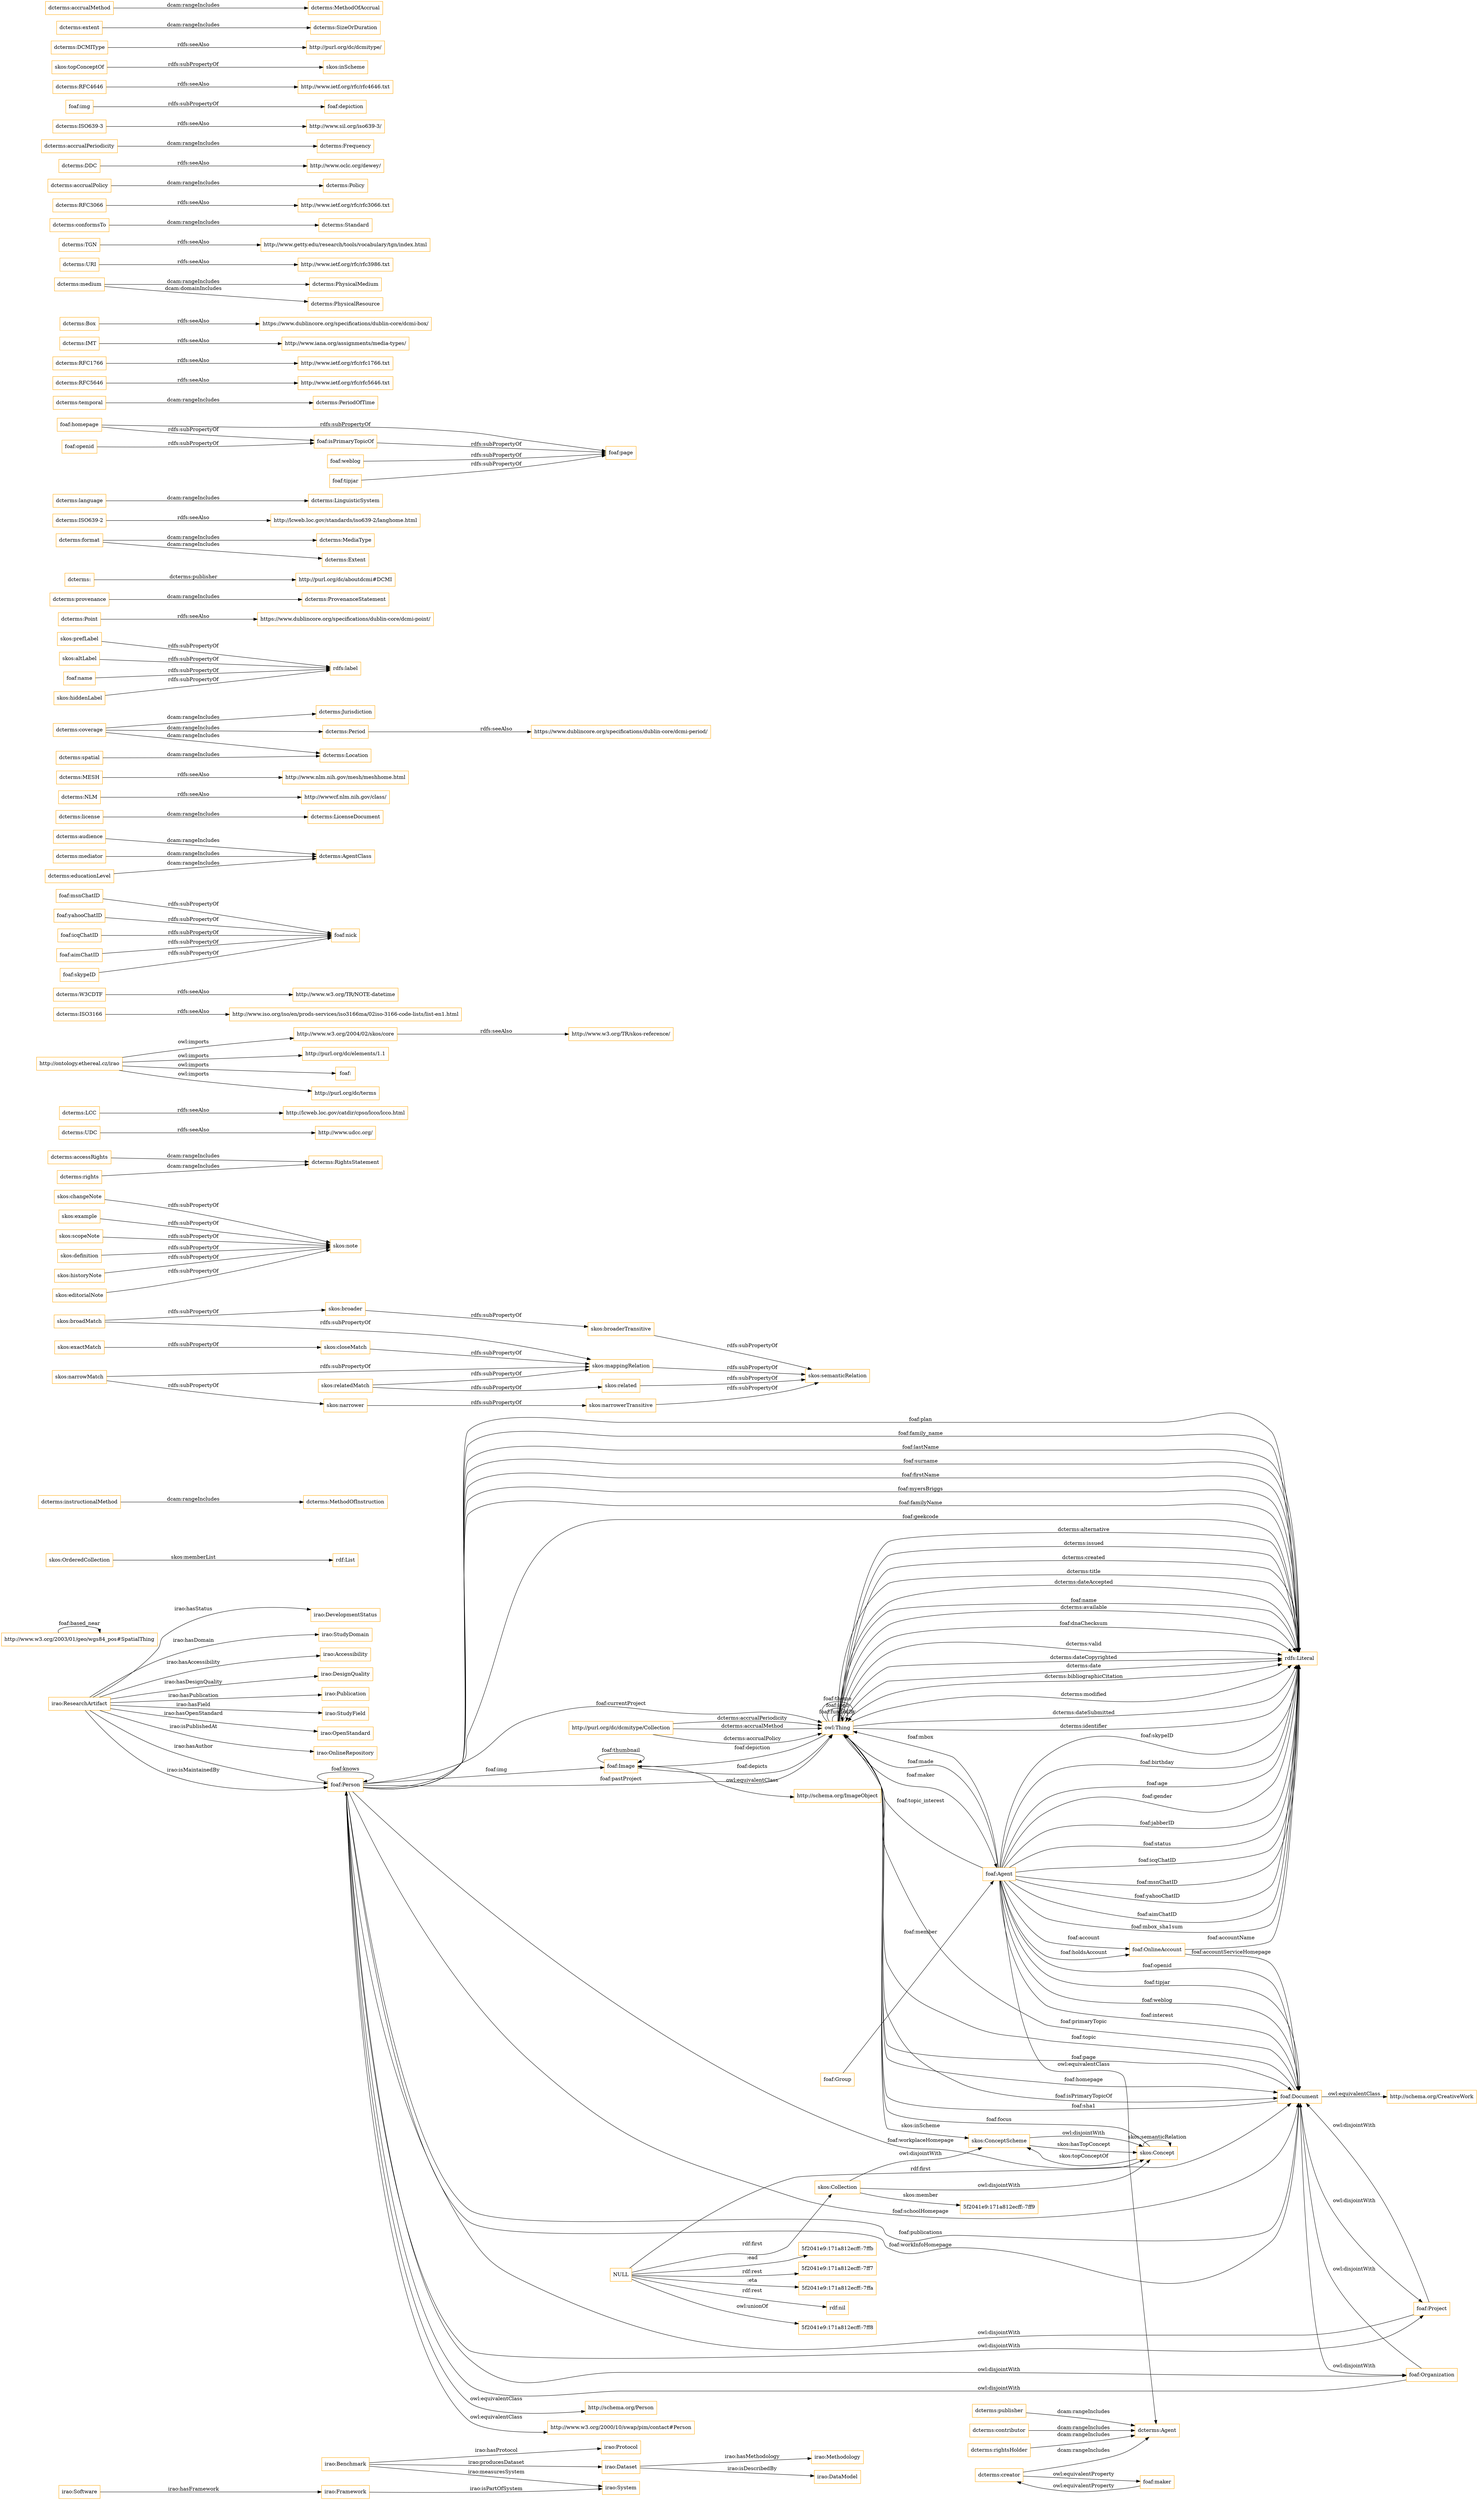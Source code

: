 digraph ar2dtool_diagram { 
rankdir=LR;
size="1501"
node [shape = rectangle, color="orange"]; "irao:Protocol" "irao:DevelopmentStatus" "irao:Software" "irao:Methodology" "irao:Framework" "irao:StudyDomain" "irao:Accessibility" "irao:ResearchArtifact" "irao:Benchmark" "irao:DesignQuality" "irao:DataModel" "irao:Dataset" "irao:Publication" "irao:StudyField" "irao:System" "irao:OpenStandard" "irao:OnlineRepository" "foaf:Image" "foaf:Project" "foaf:Agent" "foaf:Document" "http://www.w3.org/2003/01/geo/wgs84_pos#SpatialThing" "foaf:OnlineAccount" "foaf:Person" "foaf:Organization" "foaf:Group" "5f2041e9:171a812ecff:-7ff9" "skos:OrderedCollection" "skos:Collection" "skos:ConceptScheme" "skos:Concept" ; /*classes style*/
	"dcterms:instructionalMethod" -> "dcterms:MethodOfInstruction" [ label = "dcam:rangeIncludes" ];
	"foaf:maker" -> "dcterms:creator" [ label = "owl:equivalentProperty" ];
	"skos:closeMatch" -> "skos:mappingRelation" [ label = "rdfs:subPropertyOf" ];
	"skos:changeNote" -> "skos:note" [ label = "rdfs:subPropertyOf" ];
	"dcterms:accessRights" -> "dcterms:RightsStatement" [ label = "dcam:rangeIncludes" ];
	"dcterms:UDC" -> "http://www.udcc.org/" [ label = "rdfs:seeAlso" ];
	"dcterms:LCC" -> "http://lcweb.loc.gov/catdir/cpso/lcco/lcco.html" [ label = "rdfs:seeAlso" ];
	"http://www.w3.org/2004/02/skos/core" -> "http://www.w3.org/TR/skos-reference/" [ label = "rdfs:seeAlso" ];
	"dcterms:ISO3166" -> "http://www.iso.org/iso/en/prods-services/iso3166ma/02iso-3166-code-lists/list-en1.html" [ label = "rdfs:seeAlso" ];
	"skos:related" -> "skos:semanticRelation" [ label = "rdfs:subPropertyOf" ];
	"dcterms:W3CDTF" -> "http://www.w3.org/TR/NOTE-datetime" [ label = "rdfs:seeAlso" ];
	"skos:example" -> "skos:note" [ label = "rdfs:subPropertyOf" ];
	"foaf:msnChatID" -> "foaf:nick" [ label = "rdfs:subPropertyOf" ];
	"foaf:yahooChatID" -> "foaf:nick" [ label = "rdfs:subPropertyOf" ];
	"dcterms:audience" -> "dcterms:AgentClass" [ label = "dcam:rangeIncludes" ];
	"skos:exactMatch" -> "skos:closeMatch" [ label = "rdfs:subPropertyOf" ];
	"dcterms:rightsHolder" -> "dcterms:Agent" [ label = "dcam:rangeIncludes" ];
	"dcterms:license" -> "dcterms:LicenseDocument" [ label = "dcam:rangeIncludes" ];
	"dcterms:mediator" -> "dcterms:AgentClass" [ label = "dcam:rangeIncludes" ];
	"skos:broaderTransitive" -> "skos:semanticRelation" [ label = "rdfs:subPropertyOf" ];
	"dcterms:NLM" -> "http://wwwcf.nlm.nih.gov/class/" [ label = "rdfs:seeAlso" ];
	"skos:narrower" -> "skos:narrowerTransitive" [ label = "rdfs:subPropertyOf" ];
	"skos:Collection" -> "skos:ConceptScheme" [ label = "owl:disjointWith" ];
	"skos:Collection" -> "skos:Concept" [ label = "owl:disjointWith" ];
	"skos:ConceptScheme" -> "skos:Concept" [ label = "owl:disjointWith" ];
	"dcterms:MESH" -> "http://www.nlm.nih.gov/mesh/meshhome.html" [ label = "rdfs:seeAlso" ];
	"skos:scopeNote" -> "skos:note" [ label = "rdfs:subPropertyOf" ];
	"dcterms:educationLevel" -> "dcterms:AgentClass" [ label = "dcam:rangeIncludes" ];
	"dcterms:coverage" -> "dcterms:Period" [ label = "dcam:rangeIncludes" ];
	"dcterms:coverage" -> "dcterms:Location" [ label = "dcam:rangeIncludes" ];
	"dcterms:coverage" -> "dcterms:Jurisdiction" [ label = "dcam:rangeIncludes" ];
	"skos:prefLabel" -> "rdfs:label" [ label = "rdfs:subPropertyOf" ];
	"dcterms:Point" -> "https://www.dublincore.org/specifications/dublin-core/dcmi-point/" [ label = "rdfs:seeAlso" ];
	"dcterms:provenance" -> "dcterms:ProvenanceStatement" [ label = "dcam:rangeIncludes" ];
	"dcterms:" -> "http://purl.org/dc/aboutdcmi#DCMI" [ label = "dcterms:publisher" ];
	"skos:broadMatch" -> "skos:broader" [ label = "rdfs:subPropertyOf" ];
	"skos:broadMatch" -> "skos:mappingRelation" [ label = "rdfs:subPropertyOf" ];
	"dcterms:format" -> "dcterms:MediaType" [ label = "dcam:rangeIncludes" ];
	"dcterms:format" -> "dcterms:Extent" [ label = "dcam:rangeIncludes" ];
	"foaf:Person" -> "foaf:Project" [ label = "owl:disjointWith" ];
	"foaf:Person" -> "http://schema.org/Person" [ label = "owl:equivalentClass" ];
	"foaf:Person" -> "http://www.w3.org/2000/10/swap/pim/contact#Person" [ label = "owl:equivalentClass" ];
	"foaf:Person" -> "foaf:Organization" [ label = "owl:disjointWith" ];
	"dcterms:spatial" -> "dcterms:Location" [ label = "dcam:rangeIncludes" ];
	"dcterms:ISO639-2" -> "http://lcweb.loc.gov/standards/iso639-2/langhome.html" [ label = "rdfs:seeAlso" ];
	"skos:narrowMatch" -> "skos:narrower" [ label = "rdfs:subPropertyOf" ];
	"skos:narrowMatch" -> "skos:mappingRelation" [ label = "rdfs:subPropertyOf" ];
	"skos:narrowerTransitive" -> "skos:semanticRelation" [ label = "rdfs:subPropertyOf" ];
	"dcterms:language" -> "dcterms:LinguisticSystem" [ label = "dcam:rangeIncludes" ];
	"skos:altLabel" -> "rdfs:label" [ label = "rdfs:subPropertyOf" ];
	"foaf:icqChatID" -> "foaf:nick" [ label = "rdfs:subPropertyOf" ];
	"foaf:name" -> "rdfs:label" [ label = "rdfs:subPropertyOf" ];
	"foaf:Project" -> "foaf:Document" [ label = "owl:disjointWith" ];
	"foaf:Project" -> "foaf:Person" [ label = "owl:disjointWith" ];
	"skos:hiddenLabel" -> "rdfs:label" [ label = "rdfs:subPropertyOf" ];
	"foaf:homepage" -> "foaf:page" [ label = "rdfs:subPropertyOf" ];
	"foaf:homepage" -> "foaf:isPrimaryTopicOf" [ label = "rdfs:subPropertyOf" ];
	"foaf:weblog" -> "foaf:page" [ label = "rdfs:subPropertyOf" ];
	"dcterms:temporal" -> "dcterms:PeriodOfTime" [ label = "dcam:rangeIncludes" ];
	"foaf:Image" -> "http://schema.org/ImageObject" [ label = "owl:equivalentClass" ];
	"dcterms:RFC5646" -> "http://www.ietf.org/rfc/rfc5646.txt" [ label = "rdfs:seeAlso" ];
	"foaf:isPrimaryTopicOf" -> "foaf:page" [ label = "rdfs:subPropertyOf" ];
	"dcterms:RFC1766" -> "http://www.ietf.org/rfc/rfc1766.txt" [ label = "rdfs:seeAlso" ];
	"foaf:Document" -> "foaf:Project" [ label = "owl:disjointWith" ];
	"foaf:Document" -> "foaf:Organization" [ label = "owl:disjointWith" ];
	"foaf:Document" -> "http://schema.org/CreativeWork" [ label = "owl:equivalentClass" ];
	"dcterms:IMT" -> "http://www.iana.org/assignments/media-types/" [ label = "rdfs:seeAlso" ];
	"dcterms:Box" -> "https://www.dublincore.org/specifications/dublin-core/dcmi-box/" [ label = "rdfs:seeAlso" ];
	"foaf:aimChatID" -> "foaf:nick" [ label = "rdfs:subPropertyOf" ];
	"dcterms:medium" -> "dcterms:PhysicalMedium" [ label = "dcam:rangeIncludes" ];
	"dcterms:medium" -> "dcterms:PhysicalResource" [ label = "dcam:domainIncludes" ];
	"foaf:openid" -> "foaf:isPrimaryTopicOf" [ label = "rdfs:subPropertyOf" ];
	"dcterms:URI" -> "http://www.ietf.org/rfc/rfc3986.txt" [ label = "rdfs:seeAlso" ];
	"dcterms:TGN" -> "http://www.getty.edu/research/tools/vocabulary/tgn/index.html" [ label = "rdfs:seeAlso" ];
	"dcterms:conformsTo" -> "dcterms:Standard" [ label = "dcam:rangeIncludes" ];
	"dcterms:rights" -> "dcterms:RightsStatement" [ label = "dcam:rangeIncludes" ];
	"dcterms:RFC3066" -> "http://www.ietf.org/rfc/rfc3066.txt" [ label = "rdfs:seeAlso" ];
	"dcterms:creator" -> "foaf:maker" [ label = "owl:equivalentProperty" ];
	"dcterms:creator" -> "dcterms:Agent" [ label = "dcam:rangeIncludes" ];
	"dcterms:accrualPolicy" -> "dcterms:Policy" [ label = "dcam:rangeIncludes" ];
	"dcterms:Period" -> "https://www.dublincore.org/specifications/dublin-core/dcmi-period/" [ label = "rdfs:seeAlso" ];
	"dcterms:DDC" -> "http://www.oclc.org/dewey/" [ label = "rdfs:seeAlso" ];
	"dcterms:accrualPeriodicity" -> "dcterms:Frequency" [ label = "dcam:rangeIncludes" ];
	"foaf:Agent" -> "dcterms:Agent" [ label = "owl:equivalentClass" ];
	"dcterms:ISO639-3" -> "http://www.sil.org/iso639-3/" [ label = "rdfs:seeAlso" ];
	"skos:definition" -> "skos:note" [ label = "rdfs:subPropertyOf" ];
	"skos:historyNote" -> "skos:note" [ label = "rdfs:subPropertyOf" ];
	"foaf:Organization" -> "foaf:Document" [ label = "owl:disjointWith" ];
	"foaf:Organization" -> "foaf:Person" [ label = "owl:disjointWith" ];
	"foaf:img" -> "foaf:depiction" [ label = "rdfs:subPropertyOf" ];
	"foaf:skypeID" -> "foaf:nick" [ label = "rdfs:subPropertyOf" ];
	"dcterms:RFC4646" -> "http://www.ietf.org/rfc/rfc4646.txt" [ label = "rdfs:seeAlso" ];
	"NULL" -> "rdf:nil" [ label = "rdf:rest" ];
	"NULL" -> "skos:Collection" [ label = "rdf:first" ];
	"NULL" -> "5f2041e9:171a812ecff:-7ff8" [ label = "owl:unionOf" ];
	"NULL" -> "5f2041e9:171a812ecff:-7ffb" [ label = ":ead" ];
	"NULL" -> "5f2041e9:171a812ecff:-7ff7" [ label = "rdf:rest" ];
	"NULL" -> "skos:Concept" [ label = "rdf:first" ];
	"NULL" -> "5f2041e9:171a812ecff:-7ffa" [ label = ":eta" ];
	"skos:topConceptOf" -> "skos:inScheme" [ label = "rdfs:subPropertyOf" ];
	"dcterms:publisher" -> "dcterms:Agent" [ label = "dcam:rangeIncludes" ];
	"dcterms:DCMIType" -> "http://purl.org/dc/dcmitype/" [ label = "rdfs:seeAlso" ];
	"dcterms:extent" -> "dcterms:SizeOrDuration" [ label = "dcam:rangeIncludes" ];
	"http://ontology.ethereal.cz/irao" -> "http://purl.org/dc/elements/1.1" [ label = "owl:imports" ];
	"http://ontology.ethereal.cz/irao" -> "http://www.w3.org/2004/02/skos/core" [ label = "owl:imports" ];
	"http://ontology.ethereal.cz/irao" -> "foaf:" [ label = "owl:imports" ];
	"http://ontology.ethereal.cz/irao" -> "http://purl.org/dc/terms" [ label = "owl:imports" ];
	"skos:relatedMatch" -> "skos:related" [ label = "rdfs:subPropertyOf" ];
	"skos:relatedMatch" -> "skos:mappingRelation" [ label = "rdfs:subPropertyOf" ];
	"dcterms:accrualMethod" -> "dcterms:MethodOfAccrual" [ label = "dcam:rangeIncludes" ];
	"skos:broader" -> "skos:broaderTransitive" [ label = "rdfs:subPropertyOf" ];
	"dcterms:contributor" -> "dcterms:Agent" [ label = "dcam:rangeIncludes" ];
	"skos:mappingRelation" -> "skos:semanticRelation" [ label = "rdfs:subPropertyOf" ];
	"skos:editorialNote" -> "skos:note" [ label = "rdfs:subPropertyOf" ];
	"foaf:tipjar" -> "foaf:page" [ label = "rdfs:subPropertyOf" ];
	"owl:Thing" -> "rdfs:Literal" [ label = "foaf:name" ];
	"owl:Thing" -> "rdfs:Literal" [ label = "dcterms:available" ];
	"irao:ResearchArtifact" -> "irao:OnlineRepository" [ label = "irao:isPublishedAt" ];
	"owl:Thing" -> "foaf:Document" [ label = "foaf:page" ];
	"foaf:Document" -> "owl:Thing" [ label = "foaf:sha1" ];
	"foaf:Agent" -> "foaf:Document" [ label = "foaf:openid" ];
	"http://purl.org/dc/dcmitype/Collection" -> "owl:Thing" [ label = "dcterms:accrualPolicy" ];
	"owl:Thing" -> "rdfs:Literal" [ label = "foaf:dnaChecksum" ];
	"owl:Thing" -> "skos:ConceptScheme" [ label = "skos:inScheme" ];
	"foaf:Agent" -> "foaf:Document" [ label = "foaf:tipjar" ];
	"foaf:Person" -> "foaf:Document" [ label = "foaf:publications" ];
	"skos:OrderedCollection" -> "rdf:List" [ label = "skos:memberList" ];
	"irao:ResearchArtifact" -> "foaf:Person" [ label = "irao:hasAuthor" ];
	"irao:ResearchArtifact" -> "foaf:Person" [ label = "irao:isMaintainedBy" ];
	"foaf:Person" -> "owl:Thing" [ label = "foaf:pastProject" ];
	"irao:Benchmark" -> "irao:Dataset" [ label = "irao:producesDataset" ];
	"irao:Software" -> "irao:Framework" [ label = "irao:hasFramework" ];
	"foaf:Person" -> "rdfs:Literal" [ label = "foaf:surname" ];
	"foaf:Person" -> "rdfs:Literal" [ label = "foaf:firstName" ];
	"foaf:Agent" -> "owl:Thing" [ label = "foaf:topic_interest" ];
	"owl:Thing" -> "rdfs:Literal" [ label = "dcterms:valid" ];
	"irao:Dataset" -> "irao:DataModel" [ label = "irao:isDescribedBy" ];
	"owl:Thing" -> "owl:Thing" [ label = "foaf:fundedBy" ];
	"http://www.w3.org/2003/01/geo/wgs84_pos#SpatialThing" -> "http://www.w3.org/2003/01/geo/wgs84_pos#SpatialThing" [ label = "foaf:based_near" ];
	"owl:Thing" -> "rdfs:Literal" [ label = "dcterms:dateCopyrighted" ];
	"foaf:Agent" -> "foaf:OnlineAccount" [ label = "foaf:account" ];
	"foaf:Agent" -> "rdfs:Literal" [ label = "foaf:gender" ];
	"irao:Benchmark" -> "irao:Protocol" [ label = "irao:hasProtocol" ];
	"foaf:Person" -> "foaf:Image" [ label = "foaf:img" ];
	"foaf:Agent" -> "rdfs:Literal" [ label = "foaf:jabberID" ];
	"skos:Concept" -> "skos:Concept" [ label = "skos:semanticRelation" ];
	"foaf:Agent" -> "rdfs:Literal" [ label = "foaf:status" ];
	"irao:ResearchArtifact" -> "irao:Accessibility" [ label = "irao:hasAccessibility" ];
	"foaf:Person" -> "foaf:Document" [ label = "foaf:workInfoHomepage" ];
	"irao:ResearchArtifact" -> "irao:OpenStandard" [ label = "irao:hasOpenStandard" ];
	"foaf:Agent" -> "rdfs:Literal" [ label = "foaf:icqChatID" ];
	"irao:Framework" -> "irao:System" [ label = "irao:isPartOfSystem" ];
	"owl:Thing" -> "foaf:Document" [ label = "foaf:homepage" ];
	"foaf:Agent" -> "foaf:Document" [ label = "foaf:weblog" ];
	"foaf:Agent" -> "foaf:Document" [ label = "foaf:interest" ];
	"foaf:Person" -> "foaf:Document" [ label = "foaf:workplaceHomepage" ];
	"irao:ResearchArtifact" -> "irao:DesignQuality" [ label = "irao:hasDesignQuality" ];
	"foaf:Agent" -> "rdfs:Literal" [ label = "foaf:msnChatID" ];
	"foaf:Person" -> "foaf:Document" [ label = "foaf:schoolHomepage" ];
	"owl:Thing" -> "rdfs:Literal" [ label = "dcterms:date" ];
	"irao:Dataset" -> "irao:Methodology" [ label = "irao:hasMethodology" ];
	"owl:Thing" -> "foaf:Agent" [ label = "foaf:maker" ];
	"irao:Benchmark" -> "irao:System" [ label = "irao:measuresSystem" ];
	"foaf:Agent" -> "foaf:OnlineAccount" [ label = "foaf:holdsAccount" ];
	"skos:ConceptScheme" -> "skos:Concept" [ label = "skos:hasTopConcept" ];
	"foaf:Agent" -> "rdfs:Literal" [ label = "foaf:yahooChatID" ];
	"irao:ResearchArtifact" -> "irao:StudyField" [ label = "irao:hasField" ];
	"foaf:OnlineAccount" -> "foaf:Document" [ label = "foaf:accountServiceHomepage" ];
	"irao:ResearchArtifact" -> "irao:DevelopmentStatus" [ label = "irao:hasStatus" ];
	"owl:Thing" -> "foaf:Document" [ label = "foaf:isPrimaryTopicOf" ];
	"foaf:Image" -> "foaf:Image" [ label = "foaf:thumbnail" ];
	"foaf:Person" -> "rdfs:Literal" [ label = "foaf:myersBriggs" ];
	"owl:Thing" -> "rdfs:Literal" [ label = "dcterms:bibliographicCitation" ];
	"foaf:Person" -> "rdfs:Literal" [ label = "foaf:familyName" ];
	"owl:Thing" -> "rdfs:Literal" [ label = "dcterms:modified" ];
	"owl:Thing" -> "rdfs:Literal" [ label = "dcterms:dateSubmitted" ];
	"skos:Concept" -> "owl:Thing" [ label = "foaf:focus" ];
	"foaf:Document" -> "owl:Thing" [ label = "foaf:primaryTopic" ];
	"foaf:Group" -> "foaf:Agent" [ label = "foaf:member" ];
	"foaf:Agent" -> "owl:Thing" [ label = "foaf:mbox" ];
	"foaf:Person" -> "foaf:Person" [ label = "foaf:knows" ];
	"owl:Thing" -> "owl:Thing" [ label = "foaf:logo" ];
	"foaf:Agent" -> "rdfs:Literal" [ label = "foaf:aimChatID" ];
	"http://purl.org/dc/dcmitype/Collection" -> "owl:Thing" [ label = "dcterms:accrualPeriodicity" ];
	"skos:Concept" -> "skos:ConceptScheme" [ label = "skos:topConceptOf" ];
	"owl:Thing" -> "rdfs:Literal" [ label = "dcterms:identifier" ];
	"owl:Thing" -> "owl:Thing" [ label = "foaf:theme" ];
	"irao:ResearchArtifact" -> "irao:StudyDomain" [ label = "irao:hasDomain" ];
	"skos:Collection" -> "5f2041e9:171a812ecff:-7ff9" [ label = "skos:member" ];
	"foaf:Person" -> "rdfs:Literal" [ label = "foaf:geekcode" ];
	"foaf:Person" -> "rdfs:Literal" [ label = "foaf:plan" ];
	"owl:Thing" -> "rdfs:Literal" [ label = "dcterms:alternative" ];
	"irao:ResearchArtifact" -> "irao:Publication" [ label = "irao:hasPublication" ];
	"foaf:Person" -> "rdfs:Literal" [ label = "foaf:family_name" ];
	"owl:Thing" -> "foaf:Image" [ label = "foaf:depiction" ];
	"owl:Thing" -> "rdfs:Literal" [ label = "dcterms:issued" ];
	"http://purl.org/dc/dcmitype/Collection" -> "owl:Thing" [ label = "dcterms:accrualMethod" ];
	"owl:Thing" -> "rdfs:Literal" [ label = "dcterms:created" ];
	"foaf:Agent" -> "owl:Thing" [ label = "foaf:made" ];
	"foaf:Person" -> "owl:Thing" [ label = "foaf:currentProject" ];
	"owl:Thing" -> "rdfs:Literal" [ label = "dcterms:title" ];
	"foaf:Agent" -> "rdfs:Literal" [ label = "foaf:mbox_sha1sum" ];
	"foaf:Agent" -> "rdfs:Literal" [ label = "foaf:skypeID" ];
	"foaf:OnlineAccount" -> "rdfs:Literal" [ label = "foaf:accountName" ];
	"foaf:Person" -> "rdfs:Literal" [ label = "foaf:lastName" ];
	"foaf:Agent" -> "rdfs:Literal" [ label = "foaf:birthday" ];
	"foaf:Agent" -> "rdfs:Literal" [ label = "foaf:age" ];
	"owl:Thing" -> "rdfs:Literal" [ label = "dcterms:dateAccepted" ];
	"foaf:Image" -> "owl:Thing" [ label = "foaf:depicts" ];
	"foaf:Document" -> "owl:Thing" [ label = "foaf:topic" ];

}
